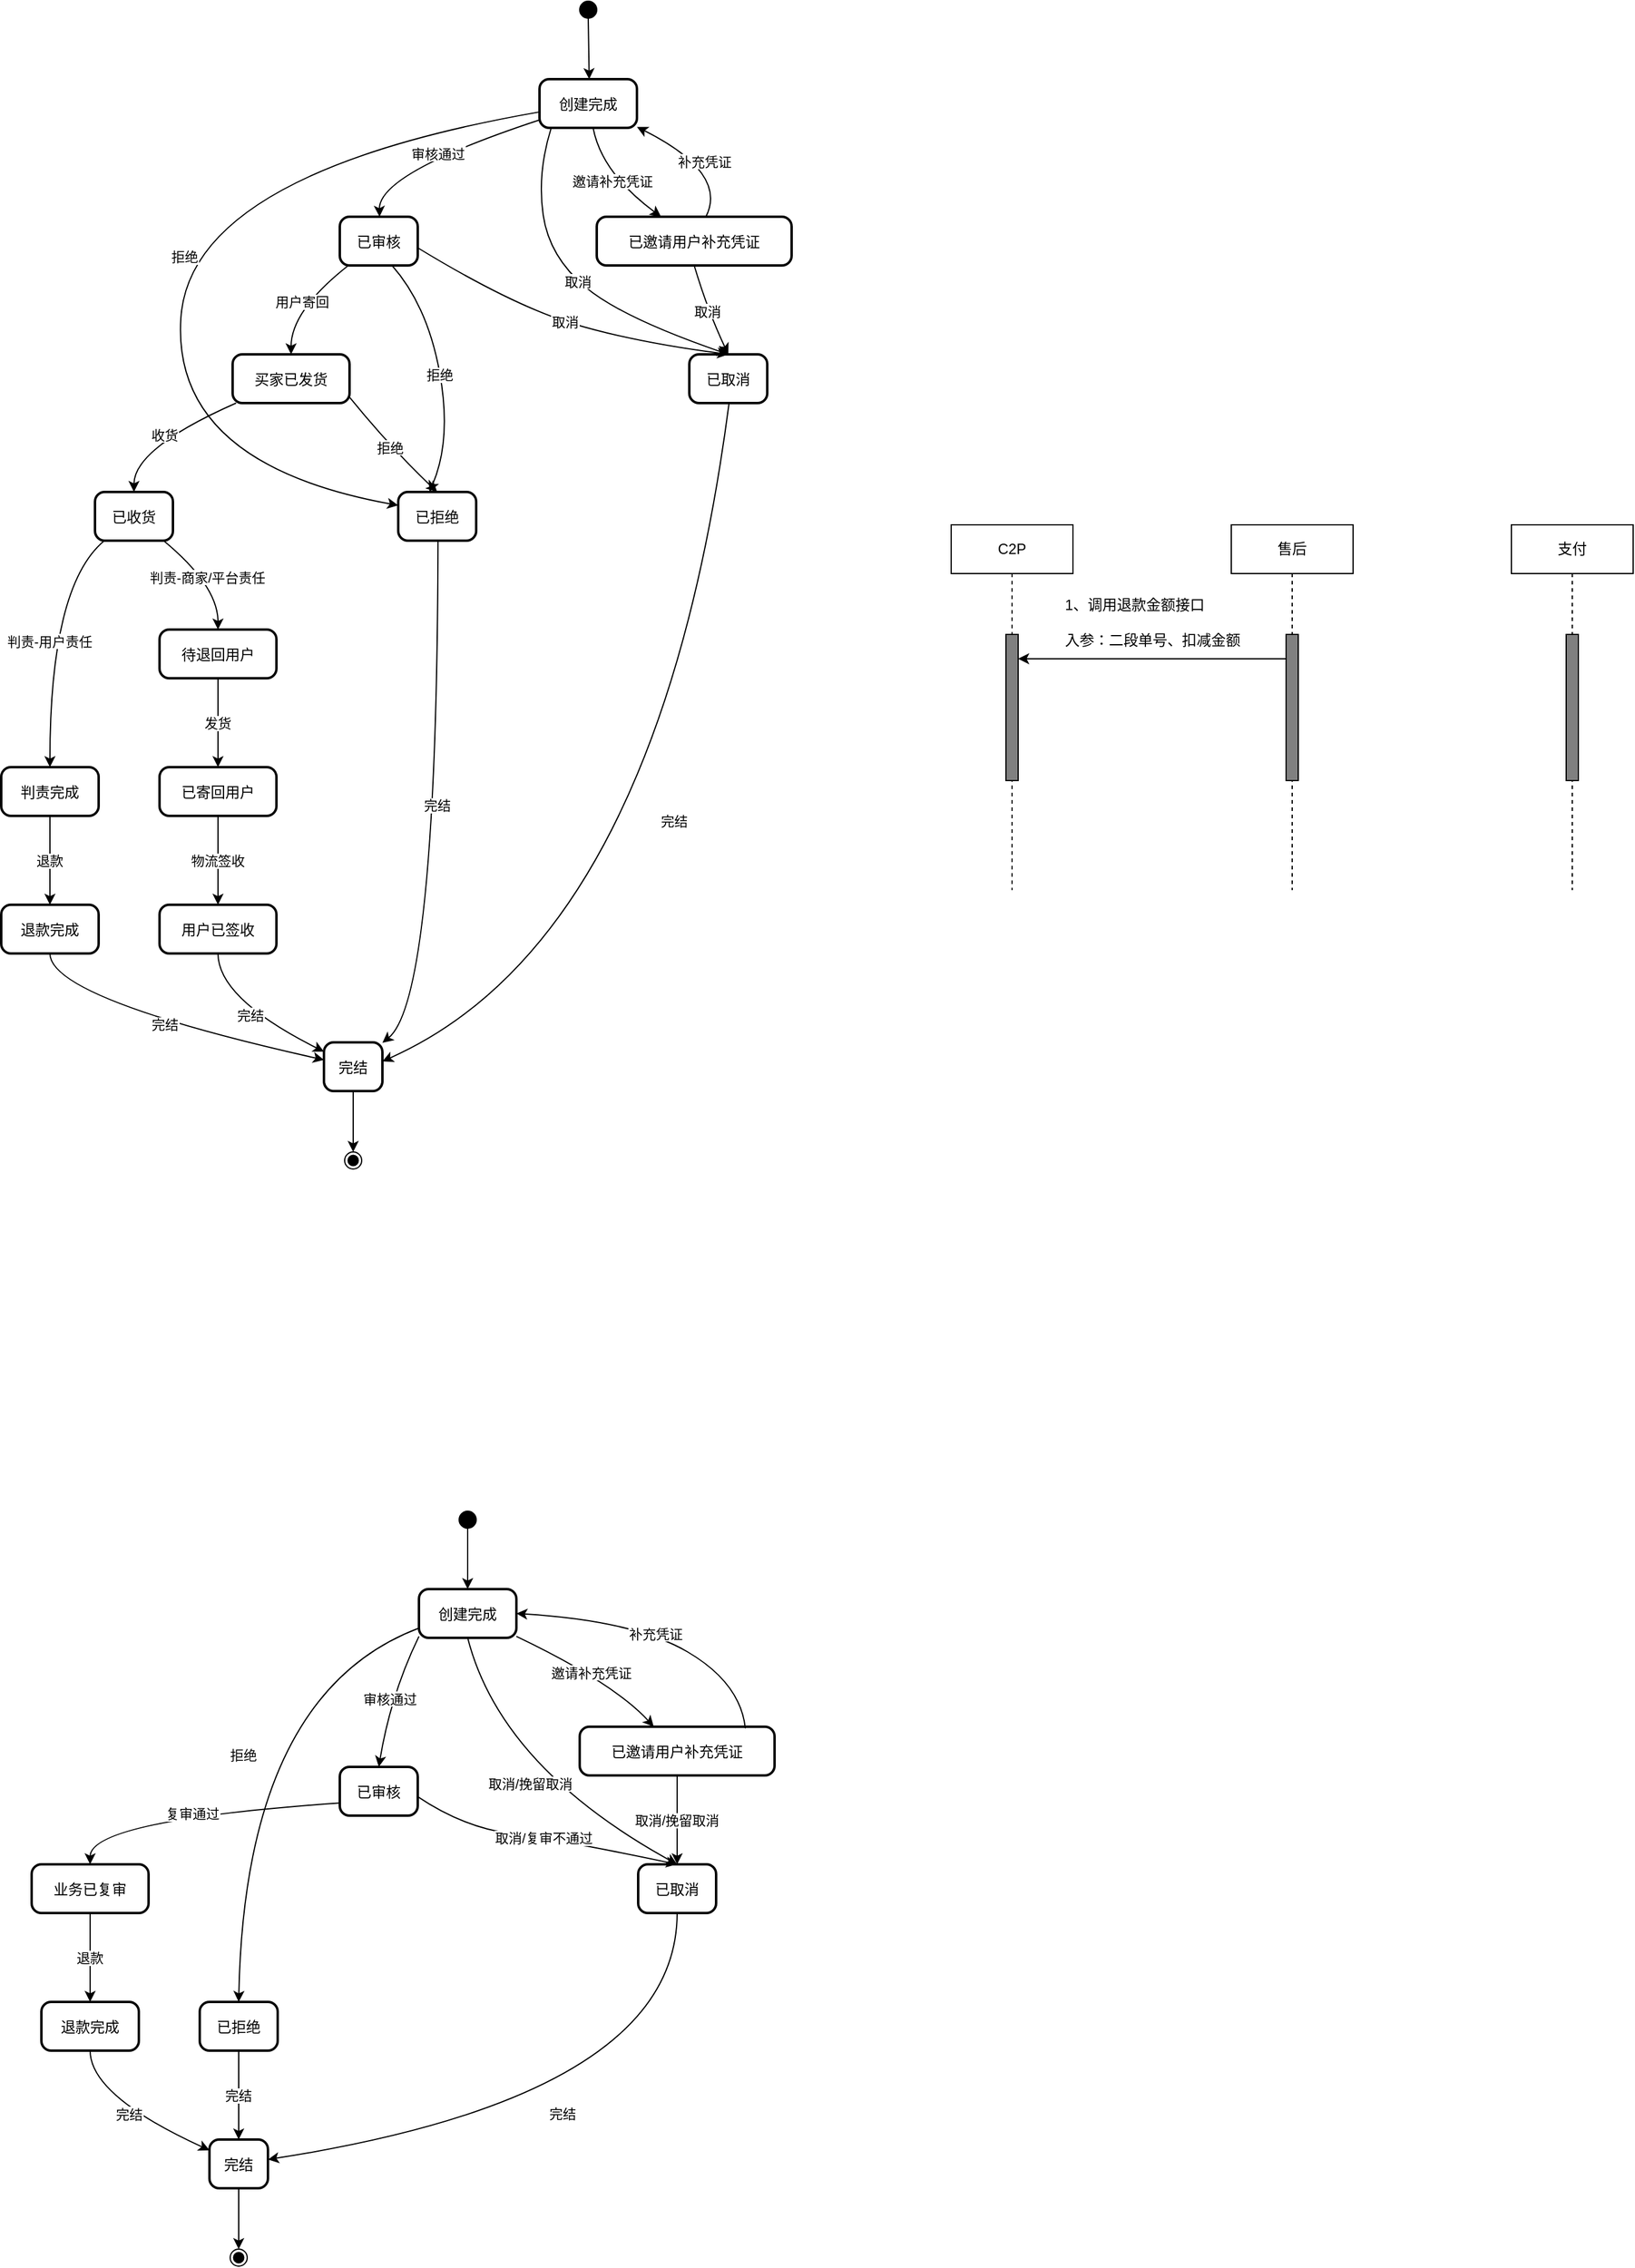 <mxfile version="28.1.0">
  <diagram name="第 1 页" id="4yQItZhKM1FSXz17wNu8">
    <mxGraphModel dx="1678" dy="901" grid="1" gridSize="10" guides="1" tooltips="1" connect="1" arrows="1" fold="1" page="1" pageScale="1" pageWidth="827" pageHeight="1169" math="0" shadow="0">
      <root>
        <mxCell id="0" />
        <mxCell id="1" parent="0" />
        <mxCell id="TzoFvlbPLDbw41ZiefUc-1" value="" style="ellipse;fillColor=strokeColor;" parent="1" vertex="1">
          <mxGeometry x="495" y="20" width="14" height="14" as="geometry" />
        </mxCell>
        <mxCell id="TzoFvlbPLDbw41ZiefUc-2" value="创建完成" style="rounded=1;arcSize=20;strokeWidth=2" parent="1" vertex="1">
          <mxGeometry x="462" y="84" width="80" height="40" as="geometry" />
        </mxCell>
        <mxCell id="TzoFvlbPLDbw41ZiefUc-3" value="已邀请用户补充凭证" style="rounded=1;arcSize=20;strokeWidth=2" parent="1" vertex="1">
          <mxGeometry x="509" y="197" width="160" height="40" as="geometry" />
        </mxCell>
        <mxCell id="TzoFvlbPLDbw41ZiefUc-4" value="已取消" style="rounded=1;arcSize=20;strokeWidth=2" parent="1" vertex="1">
          <mxGeometry x="585" y="310" width="64" height="40" as="geometry" />
        </mxCell>
        <mxCell id="TzoFvlbPLDbw41ZiefUc-5" value="已拒绝" style="rounded=1;arcSize=20;strokeWidth=2" parent="1" vertex="1">
          <mxGeometry x="346" y="423" width="64" height="40" as="geometry" />
        </mxCell>
        <mxCell id="TzoFvlbPLDbw41ZiefUc-6" value="已审核" style="rounded=1;arcSize=20;strokeWidth=2" parent="1" vertex="1">
          <mxGeometry x="298" y="197" width="64" height="40" as="geometry" />
        </mxCell>
        <mxCell id="TzoFvlbPLDbw41ZiefUc-7" value="买家已发货" style="rounded=1;arcSize=20;strokeWidth=2" parent="1" vertex="1">
          <mxGeometry x="210" y="310" width="96" height="40" as="geometry" />
        </mxCell>
        <mxCell id="TzoFvlbPLDbw41ZiefUc-8" value="已收货" style="rounded=1;arcSize=20;strokeWidth=2" parent="1" vertex="1">
          <mxGeometry x="97" y="423" width="64" height="40" as="geometry" />
        </mxCell>
        <mxCell id="TzoFvlbPLDbw41ZiefUc-9" value="判责完成" style="rounded=1;arcSize=20;strokeWidth=2" parent="1" vertex="1">
          <mxGeometry x="20" y="649" width="80" height="40" as="geometry" />
        </mxCell>
        <mxCell id="TzoFvlbPLDbw41ZiefUc-10" value="待退回用户" style="rounded=1;arcSize=20;strokeWidth=2" parent="1" vertex="1">
          <mxGeometry x="150" y="536" width="96" height="40" as="geometry" />
        </mxCell>
        <mxCell id="TzoFvlbPLDbw41ZiefUc-11" value="退款完成" style="rounded=1;arcSize=20;strokeWidth=2" parent="1" vertex="1">
          <mxGeometry x="20" y="762" width="80" height="40" as="geometry" />
        </mxCell>
        <mxCell id="TzoFvlbPLDbw41ZiefUc-12" value="完结" style="rounded=1;arcSize=20;strokeWidth=2" parent="1" vertex="1">
          <mxGeometry x="285" y="875" width="48" height="40" as="geometry" />
        </mxCell>
        <mxCell id="TzoFvlbPLDbw41ZiefUc-13" value="已寄回用户" style="rounded=1;arcSize=20;strokeWidth=2" parent="1" vertex="1">
          <mxGeometry x="150" y="649" width="96" height="40" as="geometry" />
        </mxCell>
        <mxCell id="TzoFvlbPLDbw41ZiefUc-14" value="用户已签收" style="rounded=1;arcSize=20;strokeWidth=2" parent="1" vertex="1">
          <mxGeometry x="150" y="762" width="96" height="40" as="geometry" />
        </mxCell>
        <mxCell id="TzoFvlbPLDbw41ZiefUc-15" value="" style="ellipse;shape=endState;fillColor=strokeColor;" parent="1" vertex="1">
          <mxGeometry x="302" y="965" width="14" height="14" as="geometry" />
        </mxCell>
        <mxCell id="TzoFvlbPLDbw41ZiefUc-16" value="" style="curved=1;startArrow=none;;exitX=0.53;exitY=1;entryX=0.51;entryY=0;rounded=0;" parent="1" source="TzoFvlbPLDbw41ZiefUc-1" target="TzoFvlbPLDbw41ZiefUc-2" edge="1">
          <mxGeometry relative="1" as="geometry">
            <Array as="points" />
          </mxGeometry>
        </mxCell>
        <mxCell id="TzoFvlbPLDbw41ZiefUc-17" value="邀请补充凭证" style="curved=1;startArrow=none;;exitX=0.55;exitY=1;entryX=0.33;entryY=0;rounded=0;" parent="1" source="TzoFvlbPLDbw41ZiefUc-2" target="TzoFvlbPLDbw41ZiefUc-3" edge="1">
          <mxGeometry relative="1" as="geometry">
            <Array as="points">
              <mxPoint x="513" y="161" />
            </Array>
          </mxGeometry>
        </mxCell>
        <mxCell id="TzoFvlbPLDbw41ZiefUc-18" value="取消" style="curved=1;startArrow=none;;exitX=0.12;exitY=1;entryX=0.5;entryY=0;rounded=0;entryDx=0;entryDy=0;" parent="1" source="TzoFvlbPLDbw41ZiefUc-2" target="TzoFvlbPLDbw41ZiefUc-4" edge="1">
          <mxGeometry relative="1" as="geometry">
            <Array as="points">
              <mxPoint x="460" y="161" />
              <mxPoint x="470" y="230" />
              <mxPoint x="530" y="280" />
            </Array>
          </mxGeometry>
        </mxCell>
        <mxCell id="TzoFvlbPLDbw41ZiefUc-19" value="拒绝" style="curved=1;startArrow=none;;exitX=0.01;exitY=0.67;entryX=0.01;entryY=0.28;rounded=0;" parent="1" source="TzoFvlbPLDbw41ZiefUc-2" target="TzoFvlbPLDbw41ZiefUc-5" edge="1">
          <mxGeometry relative="1" as="geometry">
            <Array as="points">
              <mxPoint x="175" y="161" />
              <mxPoint x="160" y="400" />
            </Array>
          </mxGeometry>
        </mxCell>
        <mxCell id="TzoFvlbPLDbw41ZiefUc-20" value="审核通过" style="curved=1;startArrow=none;;exitX=0.01;exitY=0.83;entryX=0.51;entryY=0;rounded=0;" parent="1" source="TzoFvlbPLDbw41ZiefUc-2" target="TzoFvlbPLDbw41ZiefUc-6" edge="1">
          <mxGeometry relative="1" as="geometry">
            <Array as="points">
              <mxPoint x="330" y="161" />
            </Array>
          </mxGeometry>
        </mxCell>
        <mxCell id="TzoFvlbPLDbw41ZiefUc-21" value="补充凭证" style="curved=1;startArrow=none;;exitX=0.56;exitY=0;entryX=1.01;entryY=0.99;rounded=0;" parent="1" source="TzoFvlbPLDbw41ZiefUc-3" target="TzoFvlbPLDbw41ZiefUc-2" edge="1">
          <mxGeometry relative="1" as="geometry">
            <Array as="points">
              <mxPoint x="617" y="161" />
            </Array>
          </mxGeometry>
        </mxCell>
        <mxCell id="TzoFvlbPLDbw41ZiefUc-22" value="取消" style="curved=1;startArrow=none;;exitX=0.5;exitY=1;entryX=0.5;entryY=0;rounded=0;entryDx=0;entryDy=0;" parent="1" source="TzoFvlbPLDbw41ZiefUc-3" target="TzoFvlbPLDbw41ZiefUc-4" edge="1">
          <mxGeometry relative="1" as="geometry">
            <Array as="points">
              <mxPoint x="600" y="274" />
            </Array>
          </mxGeometry>
        </mxCell>
        <mxCell id="TzoFvlbPLDbw41ZiefUc-23" value="取消" style="curved=1;startArrow=none;;exitX=1.01;exitY=0.64;entryX=0.5;entryY=0;rounded=0;entryDx=0;entryDy=0;" parent="1" source="TzoFvlbPLDbw41ZiefUc-6" target="TzoFvlbPLDbw41ZiefUc-4" edge="1">
          <mxGeometry relative="1" as="geometry">
            <Array as="points">
              <mxPoint x="440" y="270" />
              <mxPoint x="540" y="300" />
            </Array>
          </mxGeometry>
        </mxCell>
        <mxCell id="TzoFvlbPLDbw41ZiefUc-24" value="拒绝" style="curved=1;startArrow=none;;exitX=0.67;exitY=1;entryX=0.4;entryY=0;rounded=0;" parent="1" source="TzoFvlbPLDbw41ZiefUc-6" target="TzoFvlbPLDbw41ZiefUc-5" edge="1">
          <mxGeometry relative="1" as="geometry">
            <Array as="points">
              <mxPoint x="370" y="270" />
              <mxPoint x="390" y="380" />
            </Array>
          </mxGeometry>
        </mxCell>
        <mxCell id="TzoFvlbPLDbw41ZiefUc-25" value="用户寄回" style="curved=1;startArrow=none;;exitX=0.11;exitY=1;entryX=0.5;entryY=0;rounded=0;" parent="1" source="TzoFvlbPLDbw41ZiefUc-6" target="TzoFvlbPLDbw41ZiefUc-7" edge="1">
          <mxGeometry relative="1" as="geometry">
            <Array as="points">
              <mxPoint x="258" y="274" />
            </Array>
          </mxGeometry>
        </mxCell>
        <mxCell id="TzoFvlbPLDbw41ZiefUc-26" value="拒绝" style="curved=1;startArrow=none;;exitX=1;exitY=0.88;entryX=0.5;entryY=0;rounded=0;entryDx=0;entryDy=0;" parent="1" source="TzoFvlbPLDbw41ZiefUc-7" target="TzoFvlbPLDbw41ZiefUc-5" edge="1">
          <mxGeometry relative="1" as="geometry">
            <Array as="points">
              <mxPoint x="340" y="387" />
            </Array>
          </mxGeometry>
        </mxCell>
        <mxCell id="TzoFvlbPLDbw41ZiefUc-27" value="收货" style="curved=1;startArrow=none;;exitX=0.03;exitY=1;entryX=0.5;entryY=0;rounded=0;" parent="1" source="TzoFvlbPLDbw41ZiefUc-7" target="TzoFvlbPLDbw41ZiefUc-8" edge="1">
          <mxGeometry relative="1" as="geometry">
            <Array as="points">
              <mxPoint x="129" y="387" />
            </Array>
          </mxGeometry>
        </mxCell>
        <mxCell id="TzoFvlbPLDbw41ZiefUc-28" value="判责-用户责任" style="curved=1;startArrow=none;;exitX=0.12;exitY=1;entryX=0.5;entryY=0;rounded=0;" parent="1" source="TzoFvlbPLDbw41ZiefUc-8" target="TzoFvlbPLDbw41ZiefUc-9" edge="1">
          <mxGeometry relative="1" as="geometry">
            <Array as="points">
              <mxPoint x="60" y="500" />
            </Array>
          </mxGeometry>
        </mxCell>
        <mxCell id="TzoFvlbPLDbw41ZiefUc-29" value="判责-商家/平台责任" style="curved=1;startArrow=none;;exitX=0.88;exitY=1;entryX=0.5;entryY=0;rounded=0;" parent="1" source="TzoFvlbPLDbw41ZiefUc-8" target="TzoFvlbPLDbw41ZiefUc-10" edge="1">
          <mxGeometry relative="1" as="geometry">
            <Array as="points">
              <mxPoint x="198" y="500" />
            </Array>
          </mxGeometry>
        </mxCell>
        <mxCell id="TzoFvlbPLDbw41ZiefUc-30" value="退款" style="curved=1;startArrow=none;;exitX=0.5;exitY=1;entryX=0.5;entryY=0;rounded=0;" parent="1" source="TzoFvlbPLDbw41ZiefUc-9" target="TzoFvlbPLDbw41ZiefUc-11" edge="1">
          <mxGeometry relative="1" as="geometry">
            <Array as="points" />
          </mxGeometry>
        </mxCell>
        <mxCell id="TzoFvlbPLDbw41ZiefUc-31" value="完结" style="curved=1;startArrow=none;;exitX=0.5;exitY=1;entryX=0;entryY=0.36;rounded=0;" parent="1" source="TzoFvlbPLDbw41ZiefUc-11" target="TzoFvlbPLDbw41ZiefUc-12" edge="1">
          <mxGeometry relative="1" as="geometry">
            <Array as="points">
              <mxPoint x="60" y="839" />
            </Array>
          </mxGeometry>
        </mxCell>
        <mxCell id="TzoFvlbPLDbw41ZiefUc-32" value="发货" style="curved=1;startArrow=none;;exitX=0.5;exitY=1;entryX=0.5;entryY=0;rounded=0;" parent="1" source="TzoFvlbPLDbw41ZiefUc-10" target="TzoFvlbPLDbw41ZiefUc-13" edge="1">
          <mxGeometry relative="1" as="geometry">
            <Array as="points" />
          </mxGeometry>
        </mxCell>
        <mxCell id="TzoFvlbPLDbw41ZiefUc-33" value="物流签收" style="curved=1;startArrow=none;;exitX=0.5;exitY=1;entryX=0.5;entryY=0;rounded=0;" parent="1" source="TzoFvlbPLDbw41ZiefUc-13" target="TzoFvlbPLDbw41ZiefUc-14" edge="1">
          <mxGeometry relative="1" as="geometry">
            <Array as="points" />
          </mxGeometry>
        </mxCell>
        <mxCell id="TzoFvlbPLDbw41ZiefUc-34" value="完结" style="curved=1;startArrow=none;;exitX=0.5;exitY=1;entryX=0;entryY=0.19;rounded=0;" parent="1" source="TzoFvlbPLDbw41ZiefUc-14" target="TzoFvlbPLDbw41ZiefUc-12" edge="1">
          <mxGeometry relative="1" as="geometry">
            <Array as="points">
              <mxPoint x="198" y="839" />
            </Array>
          </mxGeometry>
        </mxCell>
        <mxCell id="TzoFvlbPLDbw41ZiefUc-35" value="完结" style="curved=1;startArrow=none;;exitX=0.51;exitY=1;entryX=1;entryY=0.01;rounded=0;" parent="1" source="TzoFvlbPLDbw41ZiefUc-5" target="TzoFvlbPLDbw41ZiefUc-12" edge="1">
          <mxGeometry relative="1" as="geometry">
            <Array as="points">
              <mxPoint x="378" y="839" />
            </Array>
          </mxGeometry>
        </mxCell>
        <mxCell id="TzoFvlbPLDbw41ZiefUc-36" value="完结" style="curved=1;startArrow=none;;exitX=0.51;exitY=1;entryX=1;entryY=0.39;rounded=0;" parent="1" source="TzoFvlbPLDbw41ZiefUc-4" target="TzoFvlbPLDbw41ZiefUc-12" edge="1">
          <mxGeometry relative="1" as="geometry">
            <Array as="points">
              <mxPoint x="560" y="790" />
            </Array>
          </mxGeometry>
        </mxCell>
        <mxCell id="TzoFvlbPLDbw41ZiefUc-37" value="" style="curved=1;startArrow=none;;exitX=0.5;exitY=1;entryX=0.5;entryY=0;rounded=0;" parent="1" source="TzoFvlbPLDbw41ZiefUc-12" target="TzoFvlbPLDbw41ZiefUc-15" edge="1">
          <mxGeometry relative="1" as="geometry">
            <Array as="points" />
          </mxGeometry>
        </mxCell>
        <mxCell id="GfPiX0NhnV7fmGX6SbUD-1" value="" style="ellipse;fillColor=strokeColor;" parent="1" vertex="1">
          <mxGeometry x="396" y="1260" width="14" height="14" as="geometry" />
        </mxCell>
        <mxCell id="GfPiX0NhnV7fmGX6SbUD-2" value="创建完成" style="rounded=1;arcSize=20;strokeWidth=2" parent="1" vertex="1">
          <mxGeometry x="363" y="1324" width="80" height="40" as="geometry" />
        </mxCell>
        <mxCell id="GfPiX0NhnV7fmGX6SbUD-3" value="已邀请用户补充凭证" style="rounded=1;arcSize=20;strokeWidth=2" parent="1" vertex="1">
          <mxGeometry x="495" y="1437" width="160" height="40" as="geometry" />
        </mxCell>
        <mxCell id="GfPiX0NhnV7fmGX6SbUD-4" value="已取消" style="rounded=1;arcSize=20;strokeWidth=2" parent="1" vertex="1">
          <mxGeometry x="543" y="1550" width="64" height="40" as="geometry" />
        </mxCell>
        <mxCell id="GfPiX0NhnV7fmGX6SbUD-5" value="已拒绝" style="rounded=1;arcSize=20;strokeWidth=2" parent="1" vertex="1">
          <mxGeometry x="183" y="1663" width="64" height="40" as="geometry" />
        </mxCell>
        <mxCell id="GfPiX0NhnV7fmGX6SbUD-6" value="已审核" style="rounded=1;arcSize=20;strokeWidth=2" parent="1" vertex="1">
          <mxGeometry x="298" y="1470" width="64" height="40" as="geometry" />
        </mxCell>
        <mxCell id="GfPiX0NhnV7fmGX6SbUD-7" value="业务已复审" style="rounded=1;arcSize=20;strokeWidth=2" parent="1" vertex="1">
          <mxGeometry x="45" y="1550" width="96" height="40" as="geometry" />
        </mxCell>
        <mxCell id="GfPiX0NhnV7fmGX6SbUD-8" value="退款完成" style="rounded=1;arcSize=20;strokeWidth=2" parent="1" vertex="1">
          <mxGeometry x="53" y="1663" width="80" height="40" as="geometry" />
        </mxCell>
        <mxCell id="GfPiX0NhnV7fmGX6SbUD-9" value="完结" style="rounded=1;arcSize=20;strokeWidth=2" parent="1" vertex="1">
          <mxGeometry x="191" y="1776" width="48" height="40" as="geometry" />
        </mxCell>
        <mxCell id="GfPiX0NhnV7fmGX6SbUD-10" value="" style="ellipse;shape=endState;fillColor=strokeColor;" parent="1" vertex="1">
          <mxGeometry x="208" y="1866" width="14" height="14" as="geometry" />
        </mxCell>
        <mxCell id="GfPiX0NhnV7fmGX6SbUD-11" value="" style="curved=1;startArrow=none;;exitX=0.51;exitY=1;entryX=0.5;entryY=0;rounded=0;" parent="1" source="GfPiX0NhnV7fmGX6SbUD-1" target="GfPiX0NhnV7fmGX6SbUD-2" edge="1">
          <mxGeometry relative="1" as="geometry">
            <Array as="points" />
          </mxGeometry>
        </mxCell>
        <mxCell id="GfPiX0NhnV7fmGX6SbUD-12" value="邀请补充凭证" style="curved=1;startArrow=none;;exitX=1;exitY=0.97;entryX=0.38;entryY=0;rounded=0;" parent="1" source="GfPiX0NhnV7fmGX6SbUD-2" target="GfPiX0NhnV7fmGX6SbUD-3" edge="1">
          <mxGeometry relative="1" as="geometry">
            <Array as="points">
              <mxPoint x="523" y="1401" />
            </Array>
          </mxGeometry>
        </mxCell>
        <mxCell id="GfPiX0NhnV7fmGX6SbUD-13" value="取消/挽留取消" style="curved=1;startArrow=none;;exitX=0.5;exitY=1;entryX=0.5;entryY=0;rounded=0;entryDx=0;entryDy=0;" parent="1" source="GfPiX0NhnV7fmGX6SbUD-2" target="GfPiX0NhnV7fmGX6SbUD-4" edge="1">
          <mxGeometry relative="1" as="geometry">
            <Array as="points">
              <mxPoint x="430" y="1470" />
            </Array>
          </mxGeometry>
        </mxCell>
        <mxCell id="GfPiX0NhnV7fmGX6SbUD-14" value="拒绝" style="curved=1;startArrow=none;;exitX=0;exitY=0.8;entryX=0.5;entryY=0;rounded=0;" parent="1" source="GfPiX0NhnV7fmGX6SbUD-2" target="GfPiX0NhnV7fmGX6SbUD-5" edge="1">
          <mxGeometry relative="1" as="geometry">
            <Array as="points">
              <mxPoint x="220" y="1410" />
            </Array>
          </mxGeometry>
        </mxCell>
        <mxCell id="GfPiX0NhnV7fmGX6SbUD-15" value="审核通过" style="curved=1;startArrow=none;;exitX=0;exitY=0.97;entryX=0.5;entryY=0;rounded=0;" parent="1" source="GfPiX0NhnV7fmGX6SbUD-2" target="GfPiX0NhnV7fmGX6SbUD-6" edge="1">
          <mxGeometry relative="1" as="geometry">
            <Array as="points">
              <mxPoint x="340" y="1410" />
            </Array>
          </mxGeometry>
        </mxCell>
        <mxCell id="GfPiX0NhnV7fmGX6SbUD-16" value="补充凭证" style="curved=1;startArrow=none;;exitX=0.85;exitY=0.033;entryX=1;entryY=0.5;rounded=0;exitDx=0;exitDy=0;exitPerimeter=0;entryDx=0;entryDy=0;" parent="1" source="GfPiX0NhnV7fmGX6SbUD-3" target="GfPiX0NhnV7fmGX6SbUD-2" edge="1">
          <mxGeometry relative="1" as="geometry">
            <Array as="points">
              <mxPoint x="627" y="1401" />
              <mxPoint x="540" y="1350" />
            </Array>
          </mxGeometry>
        </mxCell>
        <mxCell id="GfPiX0NhnV7fmGX6SbUD-17" value="取消/挽留取消" style="curved=1;startArrow=none;;exitX=0.5;exitY=1;entryX=0.5;entryY=0;rounded=0;" parent="1" source="GfPiX0NhnV7fmGX6SbUD-3" target="GfPiX0NhnV7fmGX6SbUD-4" edge="1">
          <mxGeometry relative="1" as="geometry">
            <Array as="points" />
          </mxGeometry>
        </mxCell>
        <mxCell id="GfPiX0NhnV7fmGX6SbUD-18" value="复审通过" style="curved=1;startArrow=none;;exitX=0;exitY=0.74;entryX=0.5;entryY=0;rounded=0;" parent="1" source="GfPiX0NhnV7fmGX6SbUD-6" target="GfPiX0NhnV7fmGX6SbUD-7" edge="1">
          <mxGeometry relative="1" as="geometry">
            <Array as="points">
              <mxPoint x="93" y="1514" />
            </Array>
          </mxGeometry>
        </mxCell>
        <mxCell id="GfPiX0NhnV7fmGX6SbUD-19" value="取消/复审不通过" style="curved=1;startArrow=none;;exitX=1;exitY=0.61;entryX=0.5;entryY=0;rounded=0;entryDx=0;entryDy=0;" parent="1" source="GfPiX0NhnV7fmGX6SbUD-6" target="GfPiX0NhnV7fmGX6SbUD-4" edge="1">
          <mxGeometry relative="1" as="geometry">
            <Array as="points">
              <mxPoint x="400" y="1520" />
              <mxPoint x="480" y="1530" />
            </Array>
          </mxGeometry>
        </mxCell>
        <mxCell id="GfPiX0NhnV7fmGX6SbUD-20" value="退款" style="curved=1;startArrow=none;;exitX=0.5;exitY=1;entryX=0.5;entryY=0;rounded=0;" parent="1" source="GfPiX0NhnV7fmGX6SbUD-7" target="GfPiX0NhnV7fmGX6SbUD-8" edge="1">
          <mxGeometry relative="1" as="geometry">
            <Array as="points" />
          </mxGeometry>
        </mxCell>
        <mxCell id="GfPiX0NhnV7fmGX6SbUD-21" value="完结" style="curved=1;startArrow=none;;exitX=0.5;exitY=1;entryX=0;entryY=0.22;rounded=0;" parent="1" source="GfPiX0NhnV7fmGX6SbUD-8" target="GfPiX0NhnV7fmGX6SbUD-9" edge="1">
          <mxGeometry relative="1" as="geometry">
            <Array as="points">
              <mxPoint x="93" y="1740" />
            </Array>
          </mxGeometry>
        </mxCell>
        <mxCell id="GfPiX0NhnV7fmGX6SbUD-22" value="完结" style="curved=1;startArrow=none;;exitX=0.5;exitY=1;entryX=0.5;entryY=0;rounded=0;" parent="1" source="GfPiX0NhnV7fmGX6SbUD-5" target="GfPiX0NhnV7fmGX6SbUD-9" edge="1">
          <mxGeometry relative="1" as="geometry">
            <Array as="points" />
          </mxGeometry>
        </mxCell>
        <mxCell id="GfPiX0NhnV7fmGX6SbUD-23" value="完结" style="curved=1;startArrow=none;;exitX=0.5;exitY=1;entryX=1;entryY=0.41;rounded=0;" parent="1" source="GfPiX0NhnV7fmGX6SbUD-4" target="GfPiX0NhnV7fmGX6SbUD-9" edge="1">
          <mxGeometry relative="1" as="geometry">
            <Array as="points">
              <mxPoint x="575" y="1740" />
            </Array>
          </mxGeometry>
        </mxCell>
        <mxCell id="GfPiX0NhnV7fmGX6SbUD-24" value="" style="curved=1;startArrow=none;;exitX=0.5;exitY=1;entryX=0.5;entryY=0;rounded=0;" parent="1" source="GfPiX0NhnV7fmGX6SbUD-9" target="GfPiX0NhnV7fmGX6SbUD-10" edge="1">
          <mxGeometry relative="1" as="geometry">
            <Array as="points" />
          </mxGeometry>
        </mxCell>
        <mxCell id="zb_JyDND8dHimQHmOOMn-1" value="售后" style="shape=umlLifeline;perimeter=lifelinePerimeter;whiteSpace=wrap;html=1;container=1;dropTarget=0;collapsible=0;recursiveResize=0;outlineConnect=0;portConstraint=eastwest;newEdgeStyle={&quot;edgeStyle&quot;:&quot;elbowEdgeStyle&quot;,&quot;elbow&quot;:&quot;vertical&quot;,&quot;curved&quot;:0,&quot;rounded&quot;:0};" vertex="1" parent="1">
          <mxGeometry x="1030" y="450" width="100" height="300" as="geometry" />
        </mxCell>
        <mxCell id="zb_JyDND8dHimQHmOOMn-2" value="" style="html=1;points=[[0,0,0,0,5],[0,1,0,0,-5],[1,0,0,0,5],[1,1,0,0,-5]];perimeter=orthogonalPerimeter;outlineConnect=0;targetShapes=umlLifeline;portConstraint=eastwest;newEdgeStyle={&quot;curved&quot;:0,&quot;rounded&quot;:0};fillColor=#808080;" vertex="1" parent="zb_JyDND8dHimQHmOOMn-1">
          <mxGeometry x="45" y="90" width="10" height="120" as="geometry" />
        </mxCell>
        <mxCell id="zb_JyDND8dHimQHmOOMn-3" value="C2P" style="shape=umlLifeline;perimeter=lifelinePerimeter;whiteSpace=wrap;html=1;container=1;dropTarget=0;collapsible=0;recursiveResize=0;outlineConnect=0;portConstraint=eastwest;newEdgeStyle={&quot;edgeStyle&quot;:&quot;elbowEdgeStyle&quot;,&quot;elbow&quot;:&quot;vertical&quot;,&quot;curved&quot;:0,&quot;rounded&quot;:0};" vertex="1" parent="1">
          <mxGeometry x="800" y="450" width="100" height="300" as="geometry" />
        </mxCell>
        <mxCell id="zb_JyDND8dHimQHmOOMn-8" value="" style="html=1;points=[[0,0,0,0,5],[0,1,0,0,-5],[1,0,0,0,5],[1,1,0,0,-5]];perimeter=orthogonalPerimeter;outlineConnect=0;targetShapes=umlLifeline;portConstraint=eastwest;newEdgeStyle={&quot;curved&quot;:0,&quot;rounded&quot;:0};fillColor=#808080;" vertex="1" parent="zb_JyDND8dHimQHmOOMn-3">
          <mxGeometry x="45" y="90" width="10" height="120" as="geometry" />
        </mxCell>
        <mxCell id="zb_JyDND8dHimQHmOOMn-5" value="支付" style="shape=umlLifeline;perimeter=lifelinePerimeter;whiteSpace=wrap;html=1;container=1;dropTarget=0;collapsible=0;recursiveResize=0;outlineConnect=0;portConstraint=eastwest;newEdgeStyle={&quot;edgeStyle&quot;:&quot;elbowEdgeStyle&quot;,&quot;elbow&quot;:&quot;vertical&quot;,&quot;curved&quot;:0,&quot;rounded&quot;:0};" vertex="1" parent="1">
          <mxGeometry x="1260" y="450" width="100" height="300" as="geometry" />
        </mxCell>
        <mxCell id="zb_JyDND8dHimQHmOOMn-6" value="" style="html=1;points=[[0,0,0,0,5],[0,1,0,0,-5],[1,0,0,0,5],[1,1,0,0,-5]];perimeter=orthogonalPerimeter;outlineConnect=0;targetShapes=umlLifeline;portConstraint=eastwest;newEdgeStyle={&quot;curved&quot;:0,&quot;rounded&quot;:0};fillColor=#808080;" vertex="1" parent="zb_JyDND8dHimQHmOOMn-5">
          <mxGeometry x="45" y="90" width="10" height="120" as="geometry" />
        </mxCell>
        <mxCell id="zb_JyDND8dHimQHmOOMn-9" value="" style="edgeStyle=orthogonalEdgeStyle;rounded=0;orthogonalLoop=1;jettySize=auto;html=1;curved=0;" edge="1" parent="1" source="zb_JyDND8dHimQHmOOMn-2" target="zb_JyDND8dHimQHmOOMn-8">
          <mxGeometry relative="1" as="geometry">
            <Array as="points">
              <mxPoint x="1020" y="560" />
              <mxPoint x="1020" y="560" />
            </Array>
          </mxGeometry>
        </mxCell>
        <mxCell id="zb_JyDND8dHimQHmOOMn-10" value="&lt;div style=&quot;text-align: left;&quot;&gt;&lt;span style=&quot;background-color: transparent; color: light-dark(rgb(0, 0, 0), rgb(255, 255, 255));&quot;&gt;1、调用退款金额接口&lt;/span&gt;&lt;/div&gt;&lt;div style=&quot;text-align: left;&quot;&gt;&lt;span style=&quot;background-color: transparent; color: light-dark(rgb(0, 0, 0), rgb(255, 255, 255));&quot;&gt;&lt;br&gt;&lt;/span&gt;&lt;/div&gt;&lt;div&gt;&lt;div style=&quot;text-align: left;&quot;&gt;&lt;span style=&quot;background-color: transparent; color: light-dark(rgb(0, 0, 0), rgb(255, 255, 255));&quot;&gt;入参：&lt;/span&gt;&lt;span style=&quot;background-color: transparent; color: light-dark(rgb(0, 0, 0), rgb(255, 255, 255));&quot;&gt;二段单号、扣减金额&lt;/span&gt;&lt;/div&gt;&lt;/div&gt;" style="text;html=1;align=center;verticalAlign=middle;resizable=0;points=[];autosize=1;strokeColor=none;fillColor=none;" vertex="1" parent="1">
          <mxGeometry x="880" y="500" width="170" height="60" as="geometry" />
        </mxCell>
      </root>
    </mxGraphModel>
  </diagram>
</mxfile>
